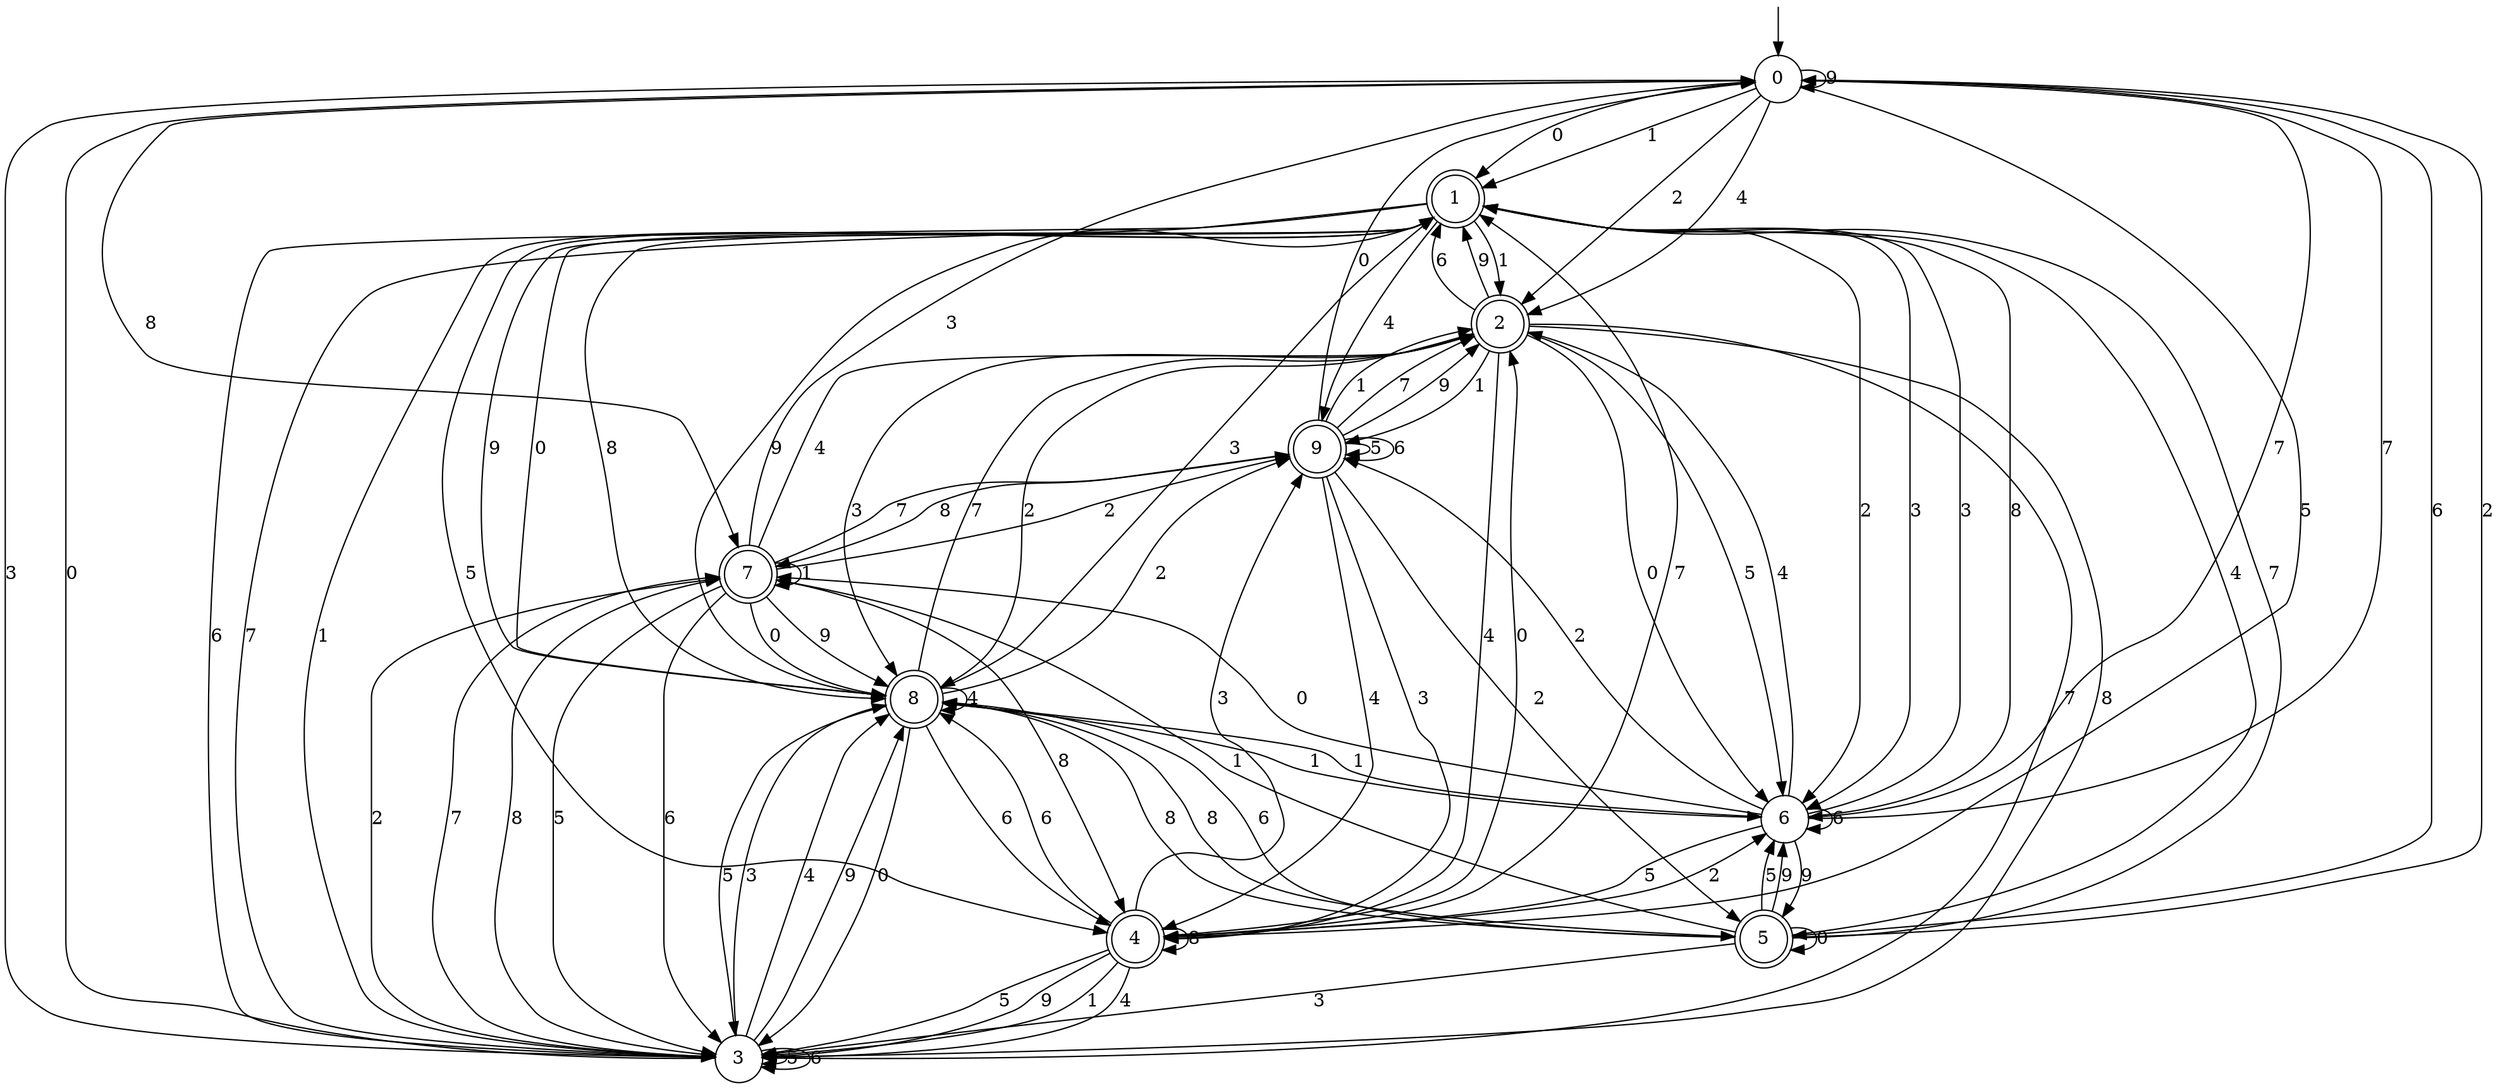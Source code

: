 digraph g {

	s0 [shape="circle" label="0"];
	s1 [shape="doublecircle" label="1"];
	s2 [shape="doublecircle" label="2"];
	s3 [shape="circle" label="3"];
	s4 [shape="doublecircle" label="4"];
	s5 [shape="doublecircle" label="5"];
	s6 [shape="circle" label="6"];
	s7 [shape="doublecircle" label="7"];
	s8 [shape="doublecircle" label="8"];
	s9 [shape="doublecircle" label="9"];
	s0 -> s1 [label="0"];
	s0 -> s1 [label="1"];
	s0 -> s2 [label="2"];
	s0 -> s3 [label="3"];
	s0 -> s2 [label="4"];
	s0 -> s4 [label="5"];
	s0 -> s5 [label="6"];
	s0 -> s6 [label="7"];
	s0 -> s7 [label="8"];
	s0 -> s0 [label="9"];
	s1 -> s8 [label="0"];
	s1 -> s2 [label="1"];
	s1 -> s6 [label="2"];
	s1 -> s6 [label="3"];
	s1 -> s9 [label="4"];
	s1 -> s4 [label="5"];
	s1 -> s3 [label="6"];
	s1 -> s3 [label="7"];
	s1 -> s8 [label="8"];
	s1 -> s8 [label="9"];
	s2 -> s6 [label="0"];
	s2 -> s9 [label="1"];
	s2 -> s8 [label="2"];
	s2 -> s8 [label="3"];
	s2 -> s4 [label="4"];
	s2 -> s6 [label="5"];
	s2 -> s1 [label="6"];
	s2 -> s3 [label="7"];
	s2 -> s3 [label="8"];
	s2 -> s1 [label="9"];
	s3 -> s0 [label="0"];
	s3 -> s1 [label="1"];
	s3 -> s7 [label="2"];
	s3 -> s8 [label="3"];
	s3 -> s8 [label="4"];
	s3 -> s3 [label="5"];
	s3 -> s3 [label="6"];
	s3 -> s7 [label="7"];
	s3 -> s7 [label="8"];
	s3 -> s8 [label="9"];
	s4 -> s2 [label="0"];
	s4 -> s3 [label="1"];
	s4 -> s6 [label="2"];
	s4 -> s9 [label="3"];
	s4 -> s3 [label="4"];
	s4 -> s3 [label="5"];
	s4 -> s8 [label="6"];
	s4 -> s1 [label="7"];
	s4 -> s4 [label="8"];
	s4 -> s3 [label="9"];
	s5 -> s5 [label="0"];
	s5 -> s7 [label="1"];
	s5 -> s0 [label="2"];
	s5 -> s3 [label="3"];
	s5 -> s1 [label="4"];
	s5 -> s6 [label="5"];
	s5 -> s8 [label="6"];
	s5 -> s1 [label="7"];
	s5 -> s8 [label="8"];
	s5 -> s6 [label="9"];
	s6 -> s7 [label="0"];
	s6 -> s8 [label="1"];
	s6 -> s9 [label="2"];
	s6 -> s1 [label="3"];
	s6 -> s2 [label="4"];
	s6 -> s4 [label="5"];
	s6 -> s6 [label="6"];
	s6 -> s0 [label="7"];
	s6 -> s1 [label="8"];
	s6 -> s5 [label="9"];
	s7 -> s8 [label="0"];
	s7 -> s7 [label="1"];
	s7 -> s9 [label="2"];
	s7 -> s0 [label="3"];
	s7 -> s2 [label="4"];
	s7 -> s3 [label="5"];
	s7 -> s3 [label="6"];
	s7 -> s9 [label="7"];
	s7 -> s4 [label="8"];
	s7 -> s8 [label="9"];
	s8 -> s3 [label="0"];
	s8 -> s6 [label="1"];
	s8 -> s9 [label="2"];
	s8 -> s1 [label="3"];
	s8 -> s8 [label="4"];
	s8 -> s3 [label="5"];
	s8 -> s4 [label="6"];
	s8 -> s2 [label="7"];
	s8 -> s5 [label="8"];
	s8 -> s1 [label="9"];
	s9 -> s0 [label="0"];
	s9 -> s2 [label="1"];
	s9 -> s5 [label="2"];
	s9 -> s4 [label="3"];
	s9 -> s4 [label="4"];
	s9 -> s9 [label="5"];
	s9 -> s9 [label="6"];
	s9 -> s2 [label="7"];
	s9 -> s7 [label="8"];
	s9 -> s2 [label="9"];

__start0 [label="" shape="none" width="0" height="0"];
__start0 -> s0;

}
